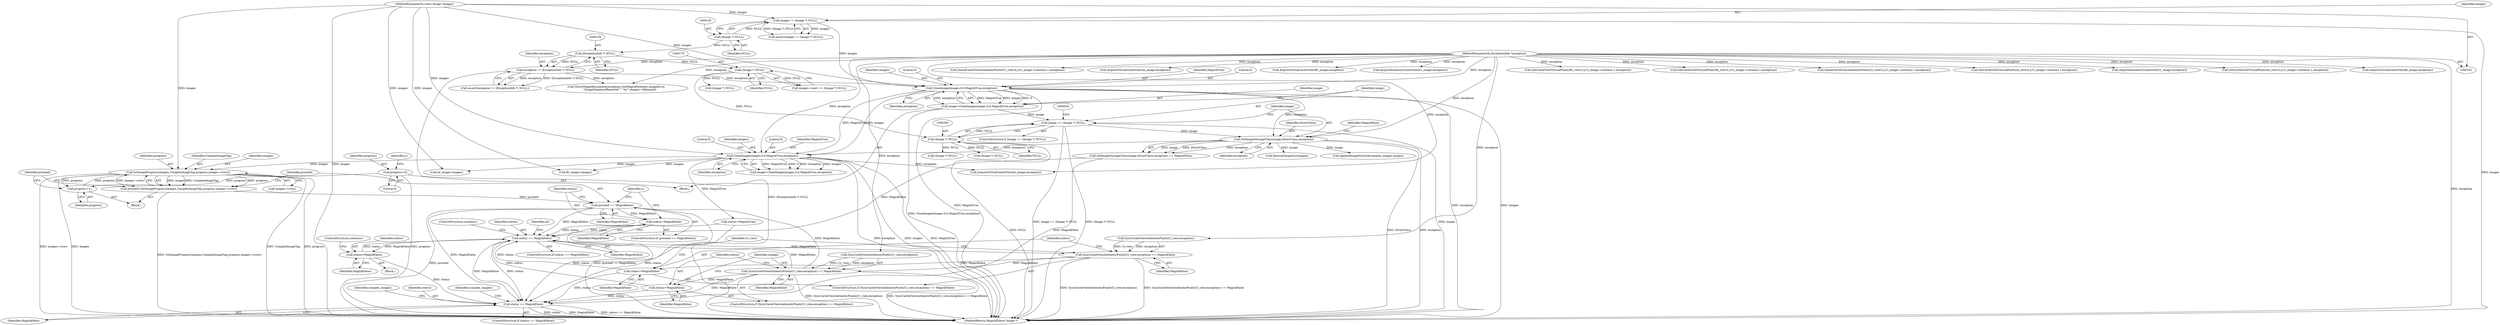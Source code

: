 digraph "0_ImageMagick6_61135001a625364e29bdce83832f043eebde7b5a@pointer" {
"1000878" [label="(Call,SetImageProgress(images,ComplexImageTag,progress,images->rows))"];
"1000102" [label="(MethodParameterIn,const Image *images)"];
"1000234" [label="(Call,CloneImage(images,0,0,MagickTrue,exception))"];
"1000190" [label="(Call,CloneImage(images,0,0,MagickTrue,exception))"];
"1000126" [label="(Call,images != (Image *) NULL)"];
"1000128" [label="(Call,(Image *) NULL)"];
"1000153" [label="(Call,exception != (ExceptionInfo *) NULL)"];
"1000104" [label="(MethodParameterIn,ExceptionInfo *exception)"];
"1000155" [label="(Call,(ExceptionInfo *) NULL)"];
"1000208" [label="(Call,SetImageStorageClass(image,DirectClass,exception))"];
"1000197" [label="(Call,image == (Image *) NULL)"];
"1000188" [label="(Call,image=CloneImage(images,0,0,MagickTrue,exception))"];
"1000199" [label="(Call,(Image *) NULL)"];
"1000169" [label="(Call,(Image *) NULL)"];
"1000874" [label="(Call,progress++)"];
"1000374" [label="(Call,progress=0)"];
"1000878" [label="(Call,SetImageProgress(images,ComplexImageTag,progress,images->rows))"];
"1000876" [label="(Call,proceed=SetImageProgress(images,ComplexImageTag,progress,images->rows))"];
"1000886" [label="(Call,proceed == MagickFalse)"];
"1000395" [label="(Call,status == MagickFalse)"];
"1000502" [label="(Call,status=MagickFalse)"];
"1000917" [label="(Call,status == MagickFalse)"];
"1000847" [label="(Call,SyncCacheViewAuthenticPixels(Ci_view,exception) == MagickFalse)"];
"1000852" [label="(Call,status=MagickFalse)"];
"1000856" [label="(Call,SyncCacheViewAuthenticPixels(Cr_view,exception) == MagickFalse)"];
"1000861" [label="(Call,status=MagickFalse)"];
"1000889" [label="(Call,status=MagickFalse)"];
"1000423" [label="(Call,GetCacheViewVirtualPixels(Br_view,0,y,Cr_image->columns,1,exception))"];
"1000501" [label="(Block,)"];
"1000851" [label="(Identifier,MagickFalse)"];
"1000191" [label="(Identifier,images)"];
"1000371" [label="(Call,status=MagickTrue)"];
"1000199" [label="(Call,(Image *) NULL)"];
"1000232" [label="(Call,image=CloneImage(images,0,0,MagickTrue,exception))"];
"1000394" [label="(ControlStructure,if (status == MagickFalse))"];
"1000192" [label="(Literal,0)"];
"1000125" [label="(Call,assert(images != (Image *) NULL))"];
"1000165" [label="(Call,images->next == (Image *) NULL)"];
"1000875" [label="(Identifier,progress)"];
"1000154" [label="(Identifier,exception)"];
"1000854" [label="(Identifier,MagickFalse)"];
"1000196" [label="(ControlStructure,if (image == (Image *) NULL))"];
"1000917" [label="(Call,status == MagickFalse)"];
"1000396" [label="(Identifier,status)"];
"1000239" [label="(Identifier,exception)"];
"1000398" [label="(ControlStructure,continue;)"];
"1000504" [label="(Identifier,MagickFalse)"];
"1000882" [label="(Call,images->rows)"];
"1000887" [label="(Identifier,proceed)"];
"1000278" [label="(Call,Ar_image=images)"];
"1000853" [label="(Identifier,status)"];
"1000860" [label="(Identifier,MagickFalse)"];
"1000876" [label="(Call,proceed=SetImageProgress(images,ComplexImageTag,progress,images->rows))"];
"1000212" [label="(Identifier,MagickFalse)"];
"1000434" [label="(Call,GetCacheViewVirtualPixels(Bi_view,0,y,Cr_image->columns,1,exception))"];
"1000228" [label="(Call,AppendImageToList(&complex_images,image))"];
"1000185" [label="(Call,(Image *) NULL)"];
"1000847" [label="(Call,SyncCacheViewAuthenticPixels(Ci_view,exception) == MagickFalse)"];
"1000374" [label="(Call,progress=0)"];
"1000104" [label="(MethodParameterIn,ExceptionInfo *exception)"];
"1000867" [label="(Identifier,images)"];
"1000243" [label="(Call,(Image *) NULL)"];
"1000127" [label="(Identifier,images)"];
"1000863" [label="(Identifier,MagickFalse)"];
"1000376" [label="(Literal,0)"];
"1000925" [label="(Identifier,complex_images)"];
"1000286" [label="(Call,Br_image=images)"];
"1000211" [label="(Identifier,exception)"];
"1000203" [label="(Call,(Image *) NULL)"];
"1000881" [label="(Identifier,progress)"];
"1000236" [label="(Literal,0)"];
"1000456" [label="(Call,QueueCacheViewAuthenticPixels(Ci_view,0,y,Ci_image->columns,1,exception))"];
"1000889" [label="(Call,status=MagickFalse)"];
"1000862" [label="(Identifier,status)"];
"1000412" [label="(Call,GetCacheViewVirtualPixels(Ai_view,0,y,Cr_image->columns,1,exception))"];
"1000916" [label="(ControlStructure,if (status == MagickFalse))"];
"1000363" [label="(Call,AcquireAuthenticCacheView(Cr_image,exception))"];
"1000503" [label="(Identifier,status)"];
"1000190" [label="(Call,CloneImage(images,0,0,MagickTrue,exception))"];
"1000878" [label="(Call,SetImageProgress(images,ComplexImageTag,progress,images->rows))"];
"1000343" [label="(Call,AcquireVirtualCacheView(Ar_image,exception))"];
"1000375" [label="(Identifier,progress)"];
"1000126" [label="(Call,images != (Image *) NULL)"];
"1000207" [label="(Call,SetImageStorageClass(image,DirectClass,exception) == MagickFalse)"];
"1000235" [label="(Identifier,images)"];
"1000237" [label="(Literal,0)"];
"1000846" [label="(ControlStructure,if (SyncCacheViewAuthenticPixels(Ci_view,exception) == MagickFalse))"];
"1000890" [label="(Identifier,status)"];
"1000921" [label="(Identifier,complex_images)"];
"1000157" [label="(Identifier,NULL)"];
"1000401" [label="(Call,GetCacheViewVirtualPixels(Ar_view,0,y,Cr_image->columns,1,exception))"];
"1000872" [label="(Block,)"];
"1000128" [label="(Call,(Image *) NULL)"];
"1000852" [label="(Call,status=MagickFalse)"];
"1000201" [label="(Identifier,NULL)"];
"1000130" [label="(Identifier,NULL)"];
"1000395" [label="(Call,status == MagickFalse)"];
"1000169" [label="(Call,(Image *) NULL)"];
"1000189" [label="(Identifier,image)"];
"1000891" [label="(Identifier,MagickFalse)"];
"1000209" [label="(Identifier,image)"];
"1000188" [label="(Call,image=CloneImage(images,0,0,MagickTrue,exception))"];
"1000358" [label="(Call,AcquireVirtualCacheView(Bi_image,exception))"];
"1000445" [label="(Call,QueueCacheViewAuthenticPixels(Cr_view,0,y,Cr_image->columns,1,exception))"];
"1000926" [label="(MethodReturn,MagickExport Image *)"];
"1000861" [label="(Call,status=MagickFalse)"];
"1000348" [label="(Call,AcquireVirtualCacheView(Ai_image,exception))"];
"1000888" [label="(Identifier,MagickFalse)"];
"1000195" [label="(Identifier,exception)"];
"1000855" [label="(ControlStructure,if (SyncCacheViewAuthenticPixels(Cr_view,exception) == MagickFalse))"];
"1000153" [label="(Call,exception != (ExceptionInfo *) NULL)"];
"1000234" [label="(Call,CloneImage(images,0,0,MagickTrue,exception))"];
"1000877" [label="(Identifier,proceed)"];
"1000198" [label="(Identifier,image)"];
"1000197" [label="(Call,image == (Image *) NULL)"];
"1000397" [label="(Identifier,MagickFalse)"];
"1000175" [label="(Call,ThrowMagickException(exception,GetMagickModule(),ImageError,\n        \"ImageSequenceRequired\",\"`%s'\",images->filename))"];
"1000874" [label="(Call,progress++)"];
"1000155" [label="(Call,(ExceptionInfo *) NULL)"];
"1000194" [label="(Identifier,MagickTrue)"];
"1000880" [label="(Identifier,ComplexImageTag)"];
"1000848" [label="(Call,SyncCacheViewAuthenticPixels(Ci_view,exception))"];
"1000216" [label="(Call,DestroyImageList(image))"];
"1000918" [label="(Identifier,status)"];
"1000879" [label="(Identifier,images)"];
"1000857" [label="(Call,SyncCacheViewAuthenticPixels(Cr_view,exception))"];
"1000502" [label="(Call,status=MagickFalse)"];
"1000886" [label="(Call,proceed == MagickFalse)"];
"1000210" [label="(Identifier,DirectClass)"];
"1000389" [label="(Identifier,y)"];
"1000858" [label="(Identifier,Cr_view)"];
"1000102" [label="(MethodParameterIn,const Image *images)"];
"1000885" [label="(ControlStructure,if (proceed == MagickFalse))"];
"1000208" [label="(Call,SetImageStorageClass(image,DirectClass,exception))"];
"1000238" [label="(Identifier,MagickTrue)"];
"1000400" [label="(Identifier,Ar)"];
"1000379" [label="(Identifier,y)"];
"1000193" [label="(Literal,0)"];
"1000105" [label="(Block,)"];
"1000152" [label="(Call,assert(exception != (ExceptionInfo *) NULL))"];
"1000505" [label="(ControlStructure,continue;)"];
"1000353" [label="(Call,AcquireVirtualCacheView(Br_image,exception))"];
"1000171" [label="(Identifier,NULL)"];
"1000919" [label="(Identifier,MagickFalse)"];
"1000368" [label="(Call,AcquireAuthenticCacheView(Ci_image,exception))"];
"1000856" [label="(Call,SyncCacheViewAuthenticPixels(Cr_view,exception) == MagickFalse)"];
"1000878" -> "1000876"  [label="AST: "];
"1000878" -> "1000882"  [label="CFG: "];
"1000879" -> "1000878"  [label="AST: "];
"1000880" -> "1000878"  [label="AST: "];
"1000881" -> "1000878"  [label="AST: "];
"1000882" -> "1000878"  [label="AST: "];
"1000876" -> "1000878"  [label="CFG: "];
"1000878" -> "1000926"  [label="DDG: progress"];
"1000878" -> "1000926"  [label="DDG: images->rows"];
"1000878" -> "1000926"  [label="DDG: images"];
"1000878" -> "1000926"  [label="DDG: ComplexImageTag"];
"1000878" -> "1000874"  [label="DDG: progress"];
"1000878" -> "1000876"  [label="DDG: images"];
"1000878" -> "1000876"  [label="DDG: ComplexImageTag"];
"1000878" -> "1000876"  [label="DDG: progress"];
"1000878" -> "1000876"  [label="DDG: images->rows"];
"1000102" -> "1000878"  [label="DDG: images"];
"1000234" -> "1000878"  [label="DDG: images"];
"1000874" -> "1000878"  [label="DDG: progress"];
"1000102" -> "1000101"  [label="AST: "];
"1000102" -> "1000926"  [label="DDG: images"];
"1000102" -> "1000126"  [label="DDG: images"];
"1000102" -> "1000190"  [label="DDG: images"];
"1000102" -> "1000234"  [label="DDG: images"];
"1000102" -> "1000278"  [label="DDG: images"];
"1000102" -> "1000286"  [label="DDG: images"];
"1000234" -> "1000232"  [label="AST: "];
"1000234" -> "1000239"  [label="CFG: "];
"1000235" -> "1000234"  [label="AST: "];
"1000236" -> "1000234"  [label="AST: "];
"1000237" -> "1000234"  [label="AST: "];
"1000238" -> "1000234"  [label="AST: "];
"1000239" -> "1000234"  [label="AST: "];
"1000232" -> "1000234"  [label="CFG: "];
"1000234" -> "1000926"  [label="DDG: exception"];
"1000234" -> "1000926"  [label="DDG: images"];
"1000234" -> "1000926"  [label="DDG: MagickTrue"];
"1000234" -> "1000232"  [label="DDG: MagickTrue"];
"1000234" -> "1000232"  [label="DDG: 0"];
"1000234" -> "1000232"  [label="DDG: exception"];
"1000234" -> "1000232"  [label="DDG: images"];
"1000190" -> "1000234"  [label="DDG: images"];
"1000190" -> "1000234"  [label="DDG: MagickTrue"];
"1000208" -> "1000234"  [label="DDG: exception"];
"1000104" -> "1000234"  [label="DDG: exception"];
"1000234" -> "1000278"  [label="DDG: images"];
"1000234" -> "1000286"  [label="DDG: images"];
"1000234" -> "1000343"  [label="DDG: exception"];
"1000234" -> "1000371"  [label="DDG: MagickTrue"];
"1000190" -> "1000188"  [label="AST: "];
"1000190" -> "1000195"  [label="CFG: "];
"1000191" -> "1000190"  [label="AST: "];
"1000192" -> "1000190"  [label="AST: "];
"1000193" -> "1000190"  [label="AST: "];
"1000194" -> "1000190"  [label="AST: "];
"1000195" -> "1000190"  [label="AST: "];
"1000188" -> "1000190"  [label="CFG: "];
"1000190" -> "1000926"  [label="DDG: MagickTrue"];
"1000190" -> "1000926"  [label="DDG: exception"];
"1000190" -> "1000926"  [label="DDG: images"];
"1000190" -> "1000188"  [label="DDG: MagickTrue"];
"1000190" -> "1000188"  [label="DDG: images"];
"1000190" -> "1000188"  [label="DDG: 0"];
"1000190" -> "1000188"  [label="DDG: exception"];
"1000126" -> "1000190"  [label="DDG: images"];
"1000153" -> "1000190"  [label="DDG: exception"];
"1000104" -> "1000190"  [label="DDG: exception"];
"1000190" -> "1000208"  [label="DDG: exception"];
"1000126" -> "1000125"  [label="AST: "];
"1000126" -> "1000128"  [label="CFG: "];
"1000127" -> "1000126"  [label="AST: "];
"1000128" -> "1000126"  [label="AST: "];
"1000125" -> "1000126"  [label="CFG: "];
"1000126" -> "1000926"  [label="DDG: images"];
"1000126" -> "1000125"  [label="DDG: images"];
"1000126" -> "1000125"  [label="DDG: (Image *) NULL"];
"1000128" -> "1000126"  [label="DDG: NULL"];
"1000128" -> "1000130"  [label="CFG: "];
"1000129" -> "1000128"  [label="AST: "];
"1000130" -> "1000128"  [label="AST: "];
"1000128" -> "1000155"  [label="DDG: NULL"];
"1000153" -> "1000152"  [label="AST: "];
"1000153" -> "1000155"  [label="CFG: "];
"1000154" -> "1000153"  [label="AST: "];
"1000155" -> "1000153"  [label="AST: "];
"1000152" -> "1000153"  [label="CFG: "];
"1000153" -> "1000926"  [label="DDG: (ExceptionInfo *) NULL"];
"1000153" -> "1000152"  [label="DDG: exception"];
"1000153" -> "1000152"  [label="DDG: (ExceptionInfo *) NULL"];
"1000104" -> "1000153"  [label="DDG: exception"];
"1000155" -> "1000153"  [label="DDG: NULL"];
"1000153" -> "1000175"  [label="DDG: exception"];
"1000104" -> "1000101"  [label="AST: "];
"1000104" -> "1000926"  [label="DDG: exception"];
"1000104" -> "1000175"  [label="DDG: exception"];
"1000104" -> "1000208"  [label="DDG: exception"];
"1000104" -> "1000343"  [label="DDG: exception"];
"1000104" -> "1000348"  [label="DDG: exception"];
"1000104" -> "1000353"  [label="DDG: exception"];
"1000104" -> "1000358"  [label="DDG: exception"];
"1000104" -> "1000363"  [label="DDG: exception"];
"1000104" -> "1000368"  [label="DDG: exception"];
"1000104" -> "1000401"  [label="DDG: exception"];
"1000104" -> "1000412"  [label="DDG: exception"];
"1000104" -> "1000423"  [label="DDG: exception"];
"1000104" -> "1000434"  [label="DDG: exception"];
"1000104" -> "1000445"  [label="DDG: exception"];
"1000104" -> "1000456"  [label="DDG: exception"];
"1000104" -> "1000848"  [label="DDG: exception"];
"1000104" -> "1000857"  [label="DDG: exception"];
"1000155" -> "1000157"  [label="CFG: "];
"1000156" -> "1000155"  [label="AST: "];
"1000157" -> "1000155"  [label="AST: "];
"1000155" -> "1000169"  [label="DDG: NULL"];
"1000208" -> "1000207"  [label="AST: "];
"1000208" -> "1000211"  [label="CFG: "];
"1000209" -> "1000208"  [label="AST: "];
"1000210" -> "1000208"  [label="AST: "];
"1000211" -> "1000208"  [label="AST: "];
"1000212" -> "1000208"  [label="CFG: "];
"1000208" -> "1000926"  [label="DDG: DirectClass"];
"1000208" -> "1000926"  [label="DDG: exception"];
"1000208" -> "1000207"  [label="DDG: image"];
"1000208" -> "1000207"  [label="DDG: DirectClass"];
"1000208" -> "1000207"  [label="DDG: exception"];
"1000197" -> "1000208"  [label="DDG: image"];
"1000208" -> "1000216"  [label="DDG: image"];
"1000208" -> "1000228"  [label="DDG: image"];
"1000197" -> "1000196"  [label="AST: "];
"1000197" -> "1000199"  [label="CFG: "];
"1000198" -> "1000197"  [label="AST: "];
"1000199" -> "1000197"  [label="AST: "];
"1000204" -> "1000197"  [label="CFG: "];
"1000209" -> "1000197"  [label="CFG: "];
"1000197" -> "1000926"  [label="DDG: image == (Image *) NULL"];
"1000197" -> "1000926"  [label="DDG: (Image *) NULL"];
"1000197" -> "1000926"  [label="DDG: image"];
"1000188" -> "1000197"  [label="DDG: image"];
"1000199" -> "1000197"  [label="DDG: NULL"];
"1000188" -> "1000105"  [label="AST: "];
"1000189" -> "1000188"  [label="AST: "];
"1000198" -> "1000188"  [label="CFG: "];
"1000188" -> "1000926"  [label="DDG: CloneImage(images,0,0,MagickTrue,exception)"];
"1000199" -> "1000201"  [label="CFG: "];
"1000200" -> "1000199"  [label="AST: "];
"1000201" -> "1000199"  [label="AST: "];
"1000199" -> "1000926"  [label="DDG: NULL"];
"1000169" -> "1000199"  [label="DDG: NULL"];
"1000199" -> "1000203"  [label="DDG: NULL"];
"1000199" -> "1000243"  [label="DDG: NULL"];
"1000169" -> "1000165"  [label="AST: "];
"1000169" -> "1000171"  [label="CFG: "];
"1000170" -> "1000169"  [label="AST: "];
"1000171" -> "1000169"  [label="AST: "];
"1000165" -> "1000169"  [label="CFG: "];
"1000169" -> "1000165"  [label="DDG: NULL"];
"1000169" -> "1000185"  [label="DDG: NULL"];
"1000874" -> "1000872"  [label="AST: "];
"1000874" -> "1000875"  [label="CFG: "];
"1000875" -> "1000874"  [label="AST: "];
"1000877" -> "1000874"  [label="CFG: "];
"1000374" -> "1000874"  [label="DDG: progress"];
"1000374" -> "1000105"  [label="AST: "];
"1000374" -> "1000376"  [label="CFG: "];
"1000375" -> "1000374"  [label="AST: "];
"1000376" -> "1000374"  [label="AST: "];
"1000379" -> "1000374"  [label="CFG: "];
"1000374" -> "1000926"  [label="DDG: progress"];
"1000876" -> "1000872"  [label="AST: "];
"1000877" -> "1000876"  [label="AST: "];
"1000887" -> "1000876"  [label="CFG: "];
"1000876" -> "1000926"  [label="DDG: SetImageProgress(images,ComplexImageTag,progress,images->rows)"];
"1000876" -> "1000886"  [label="DDG: proceed"];
"1000886" -> "1000885"  [label="AST: "];
"1000886" -> "1000888"  [label="CFG: "];
"1000887" -> "1000886"  [label="AST: "];
"1000888" -> "1000886"  [label="AST: "];
"1000890" -> "1000886"  [label="CFG: "];
"1000389" -> "1000886"  [label="CFG: "];
"1000886" -> "1000926"  [label="DDG: proceed == MagickFalse"];
"1000886" -> "1000926"  [label="DDG: proceed"];
"1000886" -> "1000395"  [label="DDG: MagickFalse"];
"1000856" -> "1000886"  [label="DDG: MagickFalse"];
"1000886" -> "1000889"  [label="DDG: MagickFalse"];
"1000886" -> "1000917"  [label="DDG: MagickFalse"];
"1000395" -> "1000394"  [label="AST: "];
"1000395" -> "1000397"  [label="CFG: "];
"1000396" -> "1000395"  [label="AST: "];
"1000397" -> "1000395"  [label="AST: "];
"1000398" -> "1000395"  [label="CFG: "];
"1000400" -> "1000395"  [label="CFG: "];
"1000852" -> "1000395"  [label="DDG: status"];
"1000502" -> "1000395"  [label="DDG: status"];
"1000889" -> "1000395"  [label="DDG: status"];
"1000371" -> "1000395"  [label="DDG: status"];
"1000861" -> "1000395"  [label="DDG: status"];
"1000856" -> "1000395"  [label="DDG: MagickFalse"];
"1000207" -> "1000395"  [label="DDG: MagickFalse"];
"1000395" -> "1000502"  [label="DDG: MagickFalse"];
"1000395" -> "1000847"  [label="DDG: MagickFalse"];
"1000395" -> "1000917"  [label="DDG: status"];
"1000395" -> "1000917"  [label="DDG: MagickFalse"];
"1000502" -> "1000501"  [label="AST: "];
"1000502" -> "1000504"  [label="CFG: "];
"1000503" -> "1000502"  [label="AST: "];
"1000504" -> "1000502"  [label="AST: "];
"1000505" -> "1000502"  [label="CFG: "];
"1000502" -> "1000917"  [label="DDG: status"];
"1000917" -> "1000916"  [label="AST: "];
"1000917" -> "1000919"  [label="CFG: "];
"1000918" -> "1000917"  [label="AST: "];
"1000919" -> "1000917"  [label="AST: "];
"1000921" -> "1000917"  [label="CFG: "];
"1000925" -> "1000917"  [label="CFG: "];
"1000917" -> "1000926"  [label="DDG: status"];
"1000917" -> "1000926"  [label="DDG: MagickFalse"];
"1000917" -> "1000926"  [label="DDG: status == MagickFalse"];
"1000852" -> "1000917"  [label="DDG: status"];
"1000889" -> "1000917"  [label="DDG: status"];
"1000371" -> "1000917"  [label="DDG: status"];
"1000861" -> "1000917"  [label="DDG: status"];
"1000856" -> "1000917"  [label="DDG: MagickFalse"];
"1000207" -> "1000917"  [label="DDG: MagickFalse"];
"1000847" -> "1000846"  [label="AST: "];
"1000847" -> "1000851"  [label="CFG: "];
"1000848" -> "1000847"  [label="AST: "];
"1000851" -> "1000847"  [label="AST: "];
"1000853" -> "1000847"  [label="CFG: "];
"1000858" -> "1000847"  [label="CFG: "];
"1000847" -> "1000926"  [label="DDG: SyncCacheViewAuthenticPixels(Ci_view,exception)"];
"1000847" -> "1000926"  [label="DDG: SyncCacheViewAuthenticPixels(Ci_view,exception) == MagickFalse"];
"1000848" -> "1000847"  [label="DDG: Ci_view"];
"1000848" -> "1000847"  [label="DDG: exception"];
"1000847" -> "1000852"  [label="DDG: MagickFalse"];
"1000847" -> "1000856"  [label="DDG: MagickFalse"];
"1000852" -> "1000846"  [label="AST: "];
"1000852" -> "1000854"  [label="CFG: "];
"1000853" -> "1000852"  [label="AST: "];
"1000854" -> "1000852"  [label="AST: "];
"1000858" -> "1000852"  [label="CFG: "];
"1000856" -> "1000855"  [label="AST: "];
"1000856" -> "1000860"  [label="CFG: "];
"1000857" -> "1000856"  [label="AST: "];
"1000860" -> "1000856"  [label="AST: "];
"1000862" -> "1000856"  [label="CFG: "];
"1000867" -> "1000856"  [label="CFG: "];
"1000856" -> "1000926"  [label="DDG: SyncCacheViewAuthenticPixels(Cr_view,exception)"];
"1000856" -> "1000926"  [label="DDG: SyncCacheViewAuthenticPixels(Cr_view,exception) == MagickFalse"];
"1000857" -> "1000856"  [label="DDG: Cr_view"];
"1000857" -> "1000856"  [label="DDG: exception"];
"1000856" -> "1000861"  [label="DDG: MagickFalse"];
"1000861" -> "1000855"  [label="AST: "];
"1000861" -> "1000863"  [label="CFG: "];
"1000862" -> "1000861"  [label="AST: "];
"1000863" -> "1000861"  [label="AST: "];
"1000867" -> "1000861"  [label="CFG: "];
"1000889" -> "1000885"  [label="AST: "];
"1000889" -> "1000891"  [label="CFG: "];
"1000890" -> "1000889"  [label="AST: "];
"1000891" -> "1000889"  [label="AST: "];
"1000389" -> "1000889"  [label="CFG: "];
}
